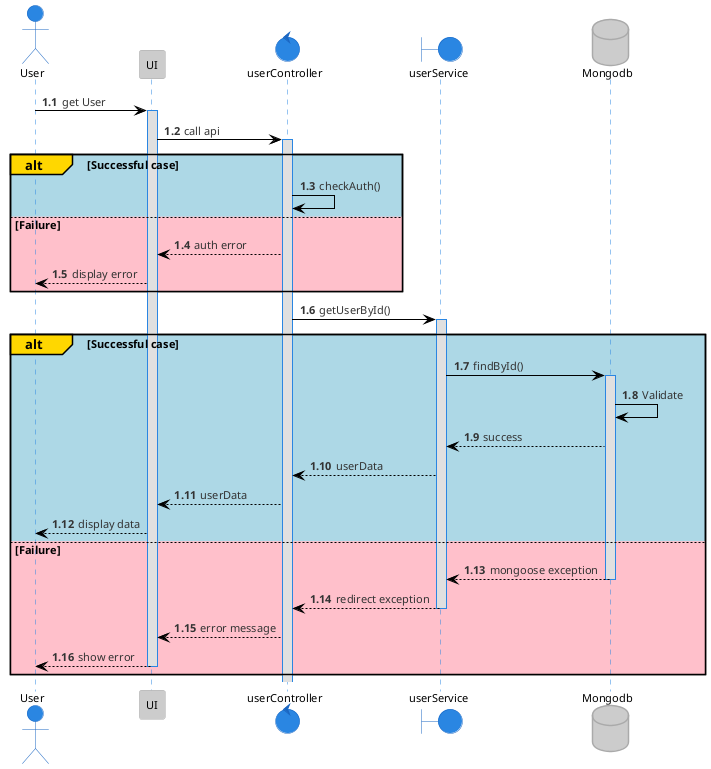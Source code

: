 @startuml getUser
!theme reddress-lightblue

autonumber 1.1
actor User
participant UI
control  userController
boundary userService
database Mongodb

User -> UI: get User
activate UI
UI -> userController: call api
activate userController

alt#Gold #LightBlue Successful case
    userController -> userController: checkAuth()
else #Pink Failure
    userController --> UI: auth error
    UI --> User: display error
end

userController -> userService: getUserById()

alt#Gold #LightBlue Successful case
    activate userService
    userService -> Mongodb: findById()
    activate Mongodb
    Mongodb -> Mongodb: Validate
    Mongodb --> userService: success
    userService --> userController: userData
    userController --> UI: userData
    UI --> User: display data
else #Pink Failure
    Mongodb --> userService: mongoose exception
    deactivate Mongodb
    userService --> userController: redirect exception
    deactivate userService
    userController --> UI: error message
    UI --> User: show error
    deactivate Mongodb
    deactivate UI
end


@enduml
